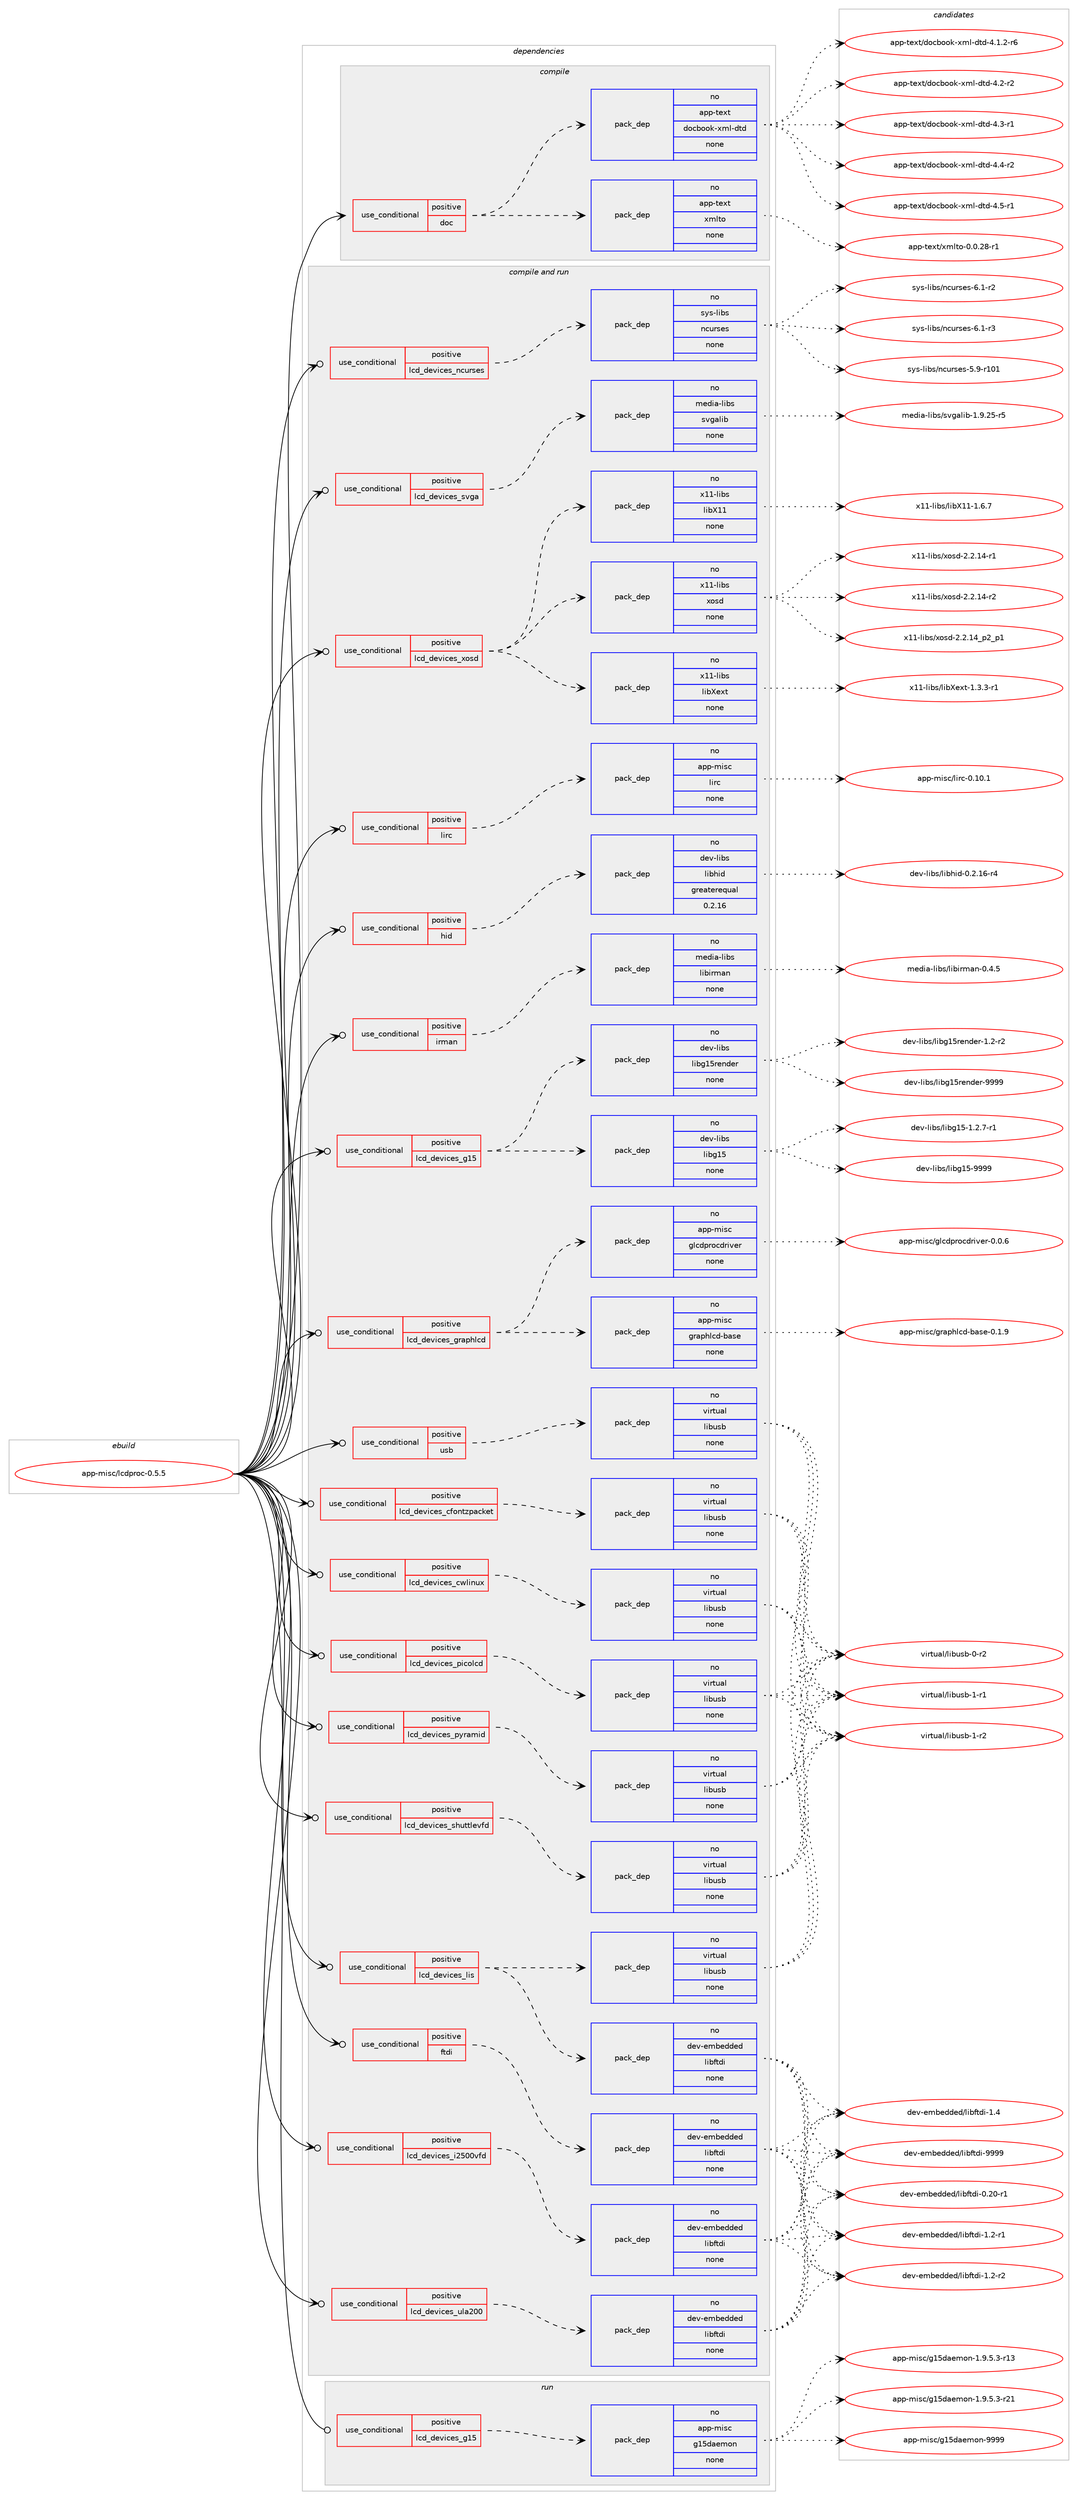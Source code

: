 digraph prolog {

# *************
# Graph options
# *************

newrank=true;
concentrate=true;
compound=true;
graph [rankdir=LR,fontname=Helvetica,fontsize=10,ranksep=1.5];#, ranksep=2.5, nodesep=0.2];
edge  [arrowhead=vee];
node  [fontname=Helvetica,fontsize=10];

# **********
# The ebuild
# **********

subgraph cluster_leftcol {
color=gray;
rank=same;
label=<<i>ebuild</i>>;
id [label="app-misc/lcdproc-0.5.5", color=red, width=4, href="../app-misc/lcdproc-0.5.5.svg"];
}

# ****************
# The dependencies
# ****************

subgraph cluster_midcol {
color=gray;
label=<<i>dependencies</i>>;
subgraph cluster_compile {
fillcolor="#eeeeee";
style=filled;
label=<<i>compile</i>>;
subgraph cond353520 {
dependency1299750 [label=<<TABLE BORDER="0" CELLBORDER="1" CELLSPACING="0" CELLPADDING="4"><TR><TD ROWSPAN="3" CELLPADDING="10">use_conditional</TD></TR><TR><TD>positive</TD></TR><TR><TD>doc</TD></TR></TABLE>>, shape=none, color=red];
subgraph pack926002 {
dependency1299751 [label=<<TABLE BORDER="0" CELLBORDER="1" CELLSPACING="0" CELLPADDING="4" WIDTH="220"><TR><TD ROWSPAN="6" CELLPADDING="30">pack_dep</TD></TR><TR><TD WIDTH="110">no</TD></TR><TR><TD>app-text</TD></TR><TR><TD>xmlto</TD></TR><TR><TD>none</TD></TR><TR><TD></TD></TR></TABLE>>, shape=none, color=blue];
}
dependency1299750:e -> dependency1299751:w [weight=20,style="dashed",arrowhead="vee"];
subgraph pack926003 {
dependency1299752 [label=<<TABLE BORDER="0" CELLBORDER="1" CELLSPACING="0" CELLPADDING="4" WIDTH="220"><TR><TD ROWSPAN="6" CELLPADDING="30">pack_dep</TD></TR><TR><TD WIDTH="110">no</TD></TR><TR><TD>app-text</TD></TR><TR><TD>docbook-xml-dtd</TD></TR><TR><TD>none</TD></TR><TR><TD></TD></TR></TABLE>>, shape=none, color=blue];
}
dependency1299750:e -> dependency1299752:w [weight=20,style="dashed",arrowhead="vee"];
}
id:e -> dependency1299750:w [weight=20,style="solid",arrowhead="vee"];
}
subgraph cluster_compileandrun {
fillcolor="#eeeeee";
style=filled;
label=<<i>compile and run</i>>;
subgraph cond353521 {
dependency1299753 [label=<<TABLE BORDER="0" CELLBORDER="1" CELLSPACING="0" CELLPADDING="4"><TR><TD ROWSPAN="3" CELLPADDING="10">use_conditional</TD></TR><TR><TD>positive</TD></TR><TR><TD>ftdi</TD></TR></TABLE>>, shape=none, color=red];
subgraph pack926004 {
dependency1299754 [label=<<TABLE BORDER="0" CELLBORDER="1" CELLSPACING="0" CELLPADDING="4" WIDTH="220"><TR><TD ROWSPAN="6" CELLPADDING="30">pack_dep</TD></TR><TR><TD WIDTH="110">no</TD></TR><TR><TD>dev-embedded</TD></TR><TR><TD>libftdi</TD></TR><TR><TD>none</TD></TR><TR><TD></TD></TR></TABLE>>, shape=none, color=blue];
}
dependency1299753:e -> dependency1299754:w [weight=20,style="dashed",arrowhead="vee"];
}
id:e -> dependency1299753:w [weight=20,style="solid",arrowhead="odotvee"];
subgraph cond353522 {
dependency1299755 [label=<<TABLE BORDER="0" CELLBORDER="1" CELLSPACING="0" CELLPADDING="4"><TR><TD ROWSPAN="3" CELLPADDING="10">use_conditional</TD></TR><TR><TD>positive</TD></TR><TR><TD>hid</TD></TR></TABLE>>, shape=none, color=red];
subgraph pack926005 {
dependency1299756 [label=<<TABLE BORDER="0" CELLBORDER="1" CELLSPACING="0" CELLPADDING="4" WIDTH="220"><TR><TD ROWSPAN="6" CELLPADDING="30">pack_dep</TD></TR><TR><TD WIDTH="110">no</TD></TR><TR><TD>dev-libs</TD></TR><TR><TD>libhid</TD></TR><TR><TD>greaterequal</TD></TR><TR><TD>0.2.16</TD></TR></TABLE>>, shape=none, color=blue];
}
dependency1299755:e -> dependency1299756:w [weight=20,style="dashed",arrowhead="vee"];
}
id:e -> dependency1299755:w [weight=20,style="solid",arrowhead="odotvee"];
subgraph cond353523 {
dependency1299757 [label=<<TABLE BORDER="0" CELLBORDER="1" CELLSPACING="0" CELLPADDING="4"><TR><TD ROWSPAN="3" CELLPADDING="10">use_conditional</TD></TR><TR><TD>positive</TD></TR><TR><TD>irman</TD></TR></TABLE>>, shape=none, color=red];
subgraph pack926006 {
dependency1299758 [label=<<TABLE BORDER="0" CELLBORDER="1" CELLSPACING="0" CELLPADDING="4" WIDTH="220"><TR><TD ROWSPAN="6" CELLPADDING="30">pack_dep</TD></TR><TR><TD WIDTH="110">no</TD></TR><TR><TD>media-libs</TD></TR><TR><TD>libirman</TD></TR><TR><TD>none</TD></TR><TR><TD></TD></TR></TABLE>>, shape=none, color=blue];
}
dependency1299757:e -> dependency1299758:w [weight=20,style="dashed",arrowhead="vee"];
}
id:e -> dependency1299757:w [weight=20,style="solid",arrowhead="odotvee"];
subgraph cond353524 {
dependency1299759 [label=<<TABLE BORDER="0" CELLBORDER="1" CELLSPACING="0" CELLPADDING="4"><TR><TD ROWSPAN="3" CELLPADDING="10">use_conditional</TD></TR><TR><TD>positive</TD></TR><TR><TD>lcd_devices_cfontzpacket</TD></TR></TABLE>>, shape=none, color=red];
subgraph pack926007 {
dependency1299760 [label=<<TABLE BORDER="0" CELLBORDER="1" CELLSPACING="0" CELLPADDING="4" WIDTH="220"><TR><TD ROWSPAN="6" CELLPADDING="30">pack_dep</TD></TR><TR><TD WIDTH="110">no</TD></TR><TR><TD>virtual</TD></TR><TR><TD>libusb</TD></TR><TR><TD>none</TD></TR><TR><TD></TD></TR></TABLE>>, shape=none, color=blue];
}
dependency1299759:e -> dependency1299760:w [weight=20,style="dashed",arrowhead="vee"];
}
id:e -> dependency1299759:w [weight=20,style="solid",arrowhead="odotvee"];
subgraph cond353525 {
dependency1299761 [label=<<TABLE BORDER="0" CELLBORDER="1" CELLSPACING="0" CELLPADDING="4"><TR><TD ROWSPAN="3" CELLPADDING="10">use_conditional</TD></TR><TR><TD>positive</TD></TR><TR><TD>lcd_devices_cwlinux</TD></TR></TABLE>>, shape=none, color=red];
subgraph pack926008 {
dependency1299762 [label=<<TABLE BORDER="0" CELLBORDER="1" CELLSPACING="0" CELLPADDING="4" WIDTH="220"><TR><TD ROWSPAN="6" CELLPADDING="30">pack_dep</TD></TR><TR><TD WIDTH="110">no</TD></TR><TR><TD>virtual</TD></TR><TR><TD>libusb</TD></TR><TR><TD>none</TD></TR><TR><TD></TD></TR></TABLE>>, shape=none, color=blue];
}
dependency1299761:e -> dependency1299762:w [weight=20,style="dashed",arrowhead="vee"];
}
id:e -> dependency1299761:w [weight=20,style="solid",arrowhead="odotvee"];
subgraph cond353526 {
dependency1299763 [label=<<TABLE BORDER="0" CELLBORDER="1" CELLSPACING="0" CELLPADDING="4"><TR><TD ROWSPAN="3" CELLPADDING="10">use_conditional</TD></TR><TR><TD>positive</TD></TR><TR><TD>lcd_devices_g15</TD></TR></TABLE>>, shape=none, color=red];
subgraph pack926009 {
dependency1299764 [label=<<TABLE BORDER="0" CELLBORDER="1" CELLSPACING="0" CELLPADDING="4" WIDTH="220"><TR><TD ROWSPAN="6" CELLPADDING="30">pack_dep</TD></TR><TR><TD WIDTH="110">no</TD></TR><TR><TD>dev-libs</TD></TR><TR><TD>libg15</TD></TR><TR><TD>none</TD></TR><TR><TD></TD></TR></TABLE>>, shape=none, color=blue];
}
dependency1299763:e -> dependency1299764:w [weight=20,style="dashed",arrowhead="vee"];
subgraph pack926010 {
dependency1299765 [label=<<TABLE BORDER="0" CELLBORDER="1" CELLSPACING="0" CELLPADDING="4" WIDTH="220"><TR><TD ROWSPAN="6" CELLPADDING="30">pack_dep</TD></TR><TR><TD WIDTH="110">no</TD></TR><TR><TD>dev-libs</TD></TR><TR><TD>libg15render</TD></TR><TR><TD>none</TD></TR><TR><TD></TD></TR></TABLE>>, shape=none, color=blue];
}
dependency1299763:e -> dependency1299765:w [weight=20,style="dashed",arrowhead="vee"];
}
id:e -> dependency1299763:w [weight=20,style="solid",arrowhead="odotvee"];
subgraph cond353527 {
dependency1299766 [label=<<TABLE BORDER="0" CELLBORDER="1" CELLSPACING="0" CELLPADDING="4"><TR><TD ROWSPAN="3" CELLPADDING="10">use_conditional</TD></TR><TR><TD>positive</TD></TR><TR><TD>lcd_devices_graphlcd</TD></TR></TABLE>>, shape=none, color=red];
subgraph pack926011 {
dependency1299767 [label=<<TABLE BORDER="0" CELLBORDER="1" CELLSPACING="0" CELLPADDING="4" WIDTH="220"><TR><TD ROWSPAN="6" CELLPADDING="30">pack_dep</TD></TR><TR><TD WIDTH="110">no</TD></TR><TR><TD>app-misc</TD></TR><TR><TD>graphlcd-base</TD></TR><TR><TD>none</TD></TR><TR><TD></TD></TR></TABLE>>, shape=none, color=blue];
}
dependency1299766:e -> dependency1299767:w [weight=20,style="dashed",arrowhead="vee"];
subgraph pack926012 {
dependency1299768 [label=<<TABLE BORDER="0" CELLBORDER="1" CELLSPACING="0" CELLPADDING="4" WIDTH="220"><TR><TD ROWSPAN="6" CELLPADDING="30">pack_dep</TD></TR><TR><TD WIDTH="110">no</TD></TR><TR><TD>app-misc</TD></TR><TR><TD>glcdprocdriver</TD></TR><TR><TD>none</TD></TR><TR><TD></TD></TR></TABLE>>, shape=none, color=blue];
}
dependency1299766:e -> dependency1299768:w [weight=20,style="dashed",arrowhead="vee"];
}
id:e -> dependency1299766:w [weight=20,style="solid",arrowhead="odotvee"];
subgraph cond353528 {
dependency1299769 [label=<<TABLE BORDER="0" CELLBORDER="1" CELLSPACING="0" CELLPADDING="4"><TR><TD ROWSPAN="3" CELLPADDING="10">use_conditional</TD></TR><TR><TD>positive</TD></TR><TR><TD>lcd_devices_i2500vfd</TD></TR></TABLE>>, shape=none, color=red];
subgraph pack926013 {
dependency1299770 [label=<<TABLE BORDER="0" CELLBORDER="1" CELLSPACING="0" CELLPADDING="4" WIDTH="220"><TR><TD ROWSPAN="6" CELLPADDING="30">pack_dep</TD></TR><TR><TD WIDTH="110">no</TD></TR><TR><TD>dev-embedded</TD></TR><TR><TD>libftdi</TD></TR><TR><TD>none</TD></TR><TR><TD></TD></TR></TABLE>>, shape=none, color=blue];
}
dependency1299769:e -> dependency1299770:w [weight=20,style="dashed",arrowhead="vee"];
}
id:e -> dependency1299769:w [weight=20,style="solid",arrowhead="odotvee"];
subgraph cond353529 {
dependency1299771 [label=<<TABLE BORDER="0" CELLBORDER="1" CELLSPACING="0" CELLPADDING="4"><TR><TD ROWSPAN="3" CELLPADDING="10">use_conditional</TD></TR><TR><TD>positive</TD></TR><TR><TD>lcd_devices_lis</TD></TR></TABLE>>, shape=none, color=red];
subgraph pack926014 {
dependency1299772 [label=<<TABLE BORDER="0" CELLBORDER="1" CELLSPACING="0" CELLPADDING="4" WIDTH="220"><TR><TD ROWSPAN="6" CELLPADDING="30">pack_dep</TD></TR><TR><TD WIDTH="110">no</TD></TR><TR><TD>dev-embedded</TD></TR><TR><TD>libftdi</TD></TR><TR><TD>none</TD></TR><TR><TD></TD></TR></TABLE>>, shape=none, color=blue];
}
dependency1299771:e -> dependency1299772:w [weight=20,style="dashed",arrowhead="vee"];
subgraph pack926015 {
dependency1299773 [label=<<TABLE BORDER="0" CELLBORDER="1" CELLSPACING="0" CELLPADDING="4" WIDTH="220"><TR><TD ROWSPAN="6" CELLPADDING="30">pack_dep</TD></TR><TR><TD WIDTH="110">no</TD></TR><TR><TD>virtual</TD></TR><TR><TD>libusb</TD></TR><TR><TD>none</TD></TR><TR><TD></TD></TR></TABLE>>, shape=none, color=blue];
}
dependency1299771:e -> dependency1299773:w [weight=20,style="dashed",arrowhead="vee"];
}
id:e -> dependency1299771:w [weight=20,style="solid",arrowhead="odotvee"];
subgraph cond353530 {
dependency1299774 [label=<<TABLE BORDER="0" CELLBORDER="1" CELLSPACING="0" CELLPADDING="4"><TR><TD ROWSPAN="3" CELLPADDING="10">use_conditional</TD></TR><TR><TD>positive</TD></TR><TR><TD>lcd_devices_ncurses</TD></TR></TABLE>>, shape=none, color=red];
subgraph pack926016 {
dependency1299775 [label=<<TABLE BORDER="0" CELLBORDER="1" CELLSPACING="0" CELLPADDING="4" WIDTH="220"><TR><TD ROWSPAN="6" CELLPADDING="30">pack_dep</TD></TR><TR><TD WIDTH="110">no</TD></TR><TR><TD>sys-libs</TD></TR><TR><TD>ncurses</TD></TR><TR><TD>none</TD></TR><TR><TD></TD></TR></TABLE>>, shape=none, color=blue];
}
dependency1299774:e -> dependency1299775:w [weight=20,style="dashed",arrowhead="vee"];
}
id:e -> dependency1299774:w [weight=20,style="solid",arrowhead="odotvee"];
subgraph cond353531 {
dependency1299776 [label=<<TABLE BORDER="0" CELLBORDER="1" CELLSPACING="0" CELLPADDING="4"><TR><TD ROWSPAN="3" CELLPADDING="10">use_conditional</TD></TR><TR><TD>positive</TD></TR><TR><TD>lcd_devices_picolcd</TD></TR></TABLE>>, shape=none, color=red];
subgraph pack926017 {
dependency1299777 [label=<<TABLE BORDER="0" CELLBORDER="1" CELLSPACING="0" CELLPADDING="4" WIDTH="220"><TR><TD ROWSPAN="6" CELLPADDING="30">pack_dep</TD></TR><TR><TD WIDTH="110">no</TD></TR><TR><TD>virtual</TD></TR><TR><TD>libusb</TD></TR><TR><TD>none</TD></TR><TR><TD></TD></TR></TABLE>>, shape=none, color=blue];
}
dependency1299776:e -> dependency1299777:w [weight=20,style="dashed",arrowhead="vee"];
}
id:e -> dependency1299776:w [weight=20,style="solid",arrowhead="odotvee"];
subgraph cond353532 {
dependency1299778 [label=<<TABLE BORDER="0" CELLBORDER="1" CELLSPACING="0" CELLPADDING="4"><TR><TD ROWSPAN="3" CELLPADDING="10">use_conditional</TD></TR><TR><TD>positive</TD></TR><TR><TD>lcd_devices_pyramid</TD></TR></TABLE>>, shape=none, color=red];
subgraph pack926018 {
dependency1299779 [label=<<TABLE BORDER="0" CELLBORDER="1" CELLSPACING="0" CELLPADDING="4" WIDTH="220"><TR><TD ROWSPAN="6" CELLPADDING="30">pack_dep</TD></TR><TR><TD WIDTH="110">no</TD></TR><TR><TD>virtual</TD></TR><TR><TD>libusb</TD></TR><TR><TD>none</TD></TR><TR><TD></TD></TR></TABLE>>, shape=none, color=blue];
}
dependency1299778:e -> dependency1299779:w [weight=20,style="dashed",arrowhead="vee"];
}
id:e -> dependency1299778:w [weight=20,style="solid",arrowhead="odotvee"];
subgraph cond353533 {
dependency1299780 [label=<<TABLE BORDER="0" CELLBORDER="1" CELLSPACING="0" CELLPADDING="4"><TR><TD ROWSPAN="3" CELLPADDING="10">use_conditional</TD></TR><TR><TD>positive</TD></TR><TR><TD>lcd_devices_shuttlevfd</TD></TR></TABLE>>, shape=none, color=red];
subgraph pack926019 {
dependency1299781 [label=<<TABLE BORDER="0" CELLBORDER="1" CELLSPACING="0" CELLPADDING="4" WIDTH="220"><TR><TD ROWSPAN="6" CELLPADDING="30">pack_dep</TD></TR><TR><TD WIDTH="110">no</TD></TR><TR><TD>virtual</TD></TR><TR><TD>libusb</TD></TR><TR><TD>none</TD></TR><TR><TD></TD></TR></TABLE>>, shape=none, color=blue];
}
dependency1299780:e -> dependency1299781:w [weight=20,style="dashed",arrowhead="vee"];
}
id:e -> dependency1299780:w [weight=20,style="solid",arrowhead="odotvee"];
subgraph cond353534 {
dependency1299782 [label=<<TABLE BORDER="0" CELLBORDER="1" CELLSPACING="0" CELLPADDING="4"><TR><TD ROWSPAN="3" CELLPADDING="10">use_conditional</TD></TR><TR><TD>positive</TD></TR><TR><TD>lcd_devices_svga</TD></TR></TABLE>>, shape=none, color=red];
subgraph pack926020 {
dependency1299783 [label=<<TABLE BORDER="0" CELLBORDER="1" CELLSPACING="0" CELLPADDING="4" WIDTH="220"><TR><TD ROWSPAN="6" CELLPADDING="30">pack_dep</TD></TR><TR><TD WIDTH="110">no</TD></TR><TR><TD>media-libs</TD></TR><TR><TD>svgalib</TD></TR><TR><TD>none</TD></TR><TR><TD></TD></TR></TABLE>>, shape=none, color=blue];
}
dependency1299782:e -> dependency1299783:w [weight=20,style="dashed",arrowhead="vee"];
}
id:e -> dependency1299782:w [weight=20,style="solid",arrowhead="odotvee"];
subgraph cond353535 {
dependency1299784 [label=<<TABLE BORDER="0" CELLBORDER="1" CELLSPACING="0" CELLPADDING="4"><TR><TD ROWSPAN="3" CELLPADDING="10">use_conditional</TD></TR><TR><TD>positive</TD></TR><TR><TD>lcd_devices_ula200</TD></TR></TABLE>>, shape=none, color=red];
subgraph pack926021 {
dependency1299785 [label=<<TABLE BORDER="0" CELLBORDER="1" CELLSPACING="0" CELLPADDING="4" WIDTH="220"><TR><TD ROWSPAN="6" CELLPADDING="30">pack_dep</TD></TR><TR><TD WIDTH="110">no</TD></TR><TR><TD>dev-embedded</TD></TR><TR><TD>libftdi</TD></TR><TR><TD>none</TD></TR><TR><TD></TD></TR></TABLE>>, shape=none, color=blue];
}
dependency1299784:e -> dependency1299785:w [weight=20,style="dashed",arrowhead="vee"];
}
id:e -> dependency1299784:w [weight=20,style="solid",arrowhead="odotvee"];
subgraph cond353536 {
dependency1299786 [label=<<TABLE BORDER="0" CELLBORDER="1" CELLSPACING="0" CELLPADDING="4"><TR><TD ROWSPAN="3" CELLPADDING="10">use_conditional</TD></TR><TR><TD>positive</TD></TR><TR><TD>lcd_devices_xosd</TD></TR></TABLE>>, shape=none, color=red];
subgraph pack926022 {
dependency1299787 [label=<<TABLE BORDER="0" CELLBORDER="1" CELLSPACING="0" CELLPADDING="4" WIDTH="220"><TR><TD ROWSPAN="6" CELLPADDING="30">pack_dep</TD></TR><TR><TD WIDTH="110">no</TD></TR><TR><TD>x11-libs</TD></TR><TR><TD>xosd</TD></TR><TR><TD>none</TD></TR><TR><TD></TD></TR></TABLE>>, shape=none, color=blue];
}
dependency1299786:e -> dependency1299787:w [weight=20,style="dashed",arrowhead="vee"];
subgraph pack926023 {
dependency1299788 [label=<<TABLE BORDER="0" CELLBORDER="1" CELLSPACING="0" CELLPADDING="4" WIDTH="220"><TR><TD ROWSPAN="6" CELLPADDING="30">pack_dep</TD></TR><TR><TD WIDTH="110">no</TD></TR><TR><TD>x11-libs</TD></TR><TR><TD>libX11</TD></TR><TR><TD>none</TD></TR><TR><TD></TD></TR></TABLE>>, shape=none, color=blue];
}
dependency1299786:e -> dependency1299788:w [weight=20,style="dashed",arrowhead="vee"];
subgraph pack926024 {
dependency1299789 [label=<<TABLE BORDER="0" CELLBORDER="1" CELLSPACING="0" CELLPADDING="4" WIDTH="220"><TR><TD ROWSPAN="6" CELLPADDING="30">pack_dep</TD></TR><TR><TD WIDTH="110">no</TD></TR><TR><TD>x11-libs</TD></TR><TR><TD>libXext</TD></TR><TR><TD>none</TD></TR><TR><TD></TD></TR></TABLE>>, shape=none, color=blue];
}
dependency1299786:e -> dependency1299789:w [weight=20,style="dashed",arrowhead="vee"];
}
id:e -> dependency1299786:w [weight=20,style="solid",arrowhead="odotvee"];
subgraph cond353537 {
dependency1299790 [label=<<TABLE BORDER="0" CELLBORDER="1" CELLSPACING="0" CELLPADDING="4"><TR><TD ROWSPAN="3" CELLPADDING="10">use_conditional</TD></TR><TR><TD>positive</TD></TR><TR><TD>lirc</TD></TR></TABLE>>, shape=none, color=red];
subgraph pack926025 {
dependency1299791 [label=<<TABLE BORDER="0" CELLBORDER="1" CELLSPACING="0" CELLPADDING="4" WIDTH="220"><TR><TD ROWSPAN="6" CELLPADDING="30">pack_dep</TD></TR><TR><TD WIDTH="110">no</TD></TR><TR><TD>app-misc</TD></TR><TR><TD>lirc</TD></TR><TR><TD>none</TD></TR><TR><TD></TD></TR></TABLE>>, shape=none, color=blue];
}
dependency1299790:e -> dependency1299791:w [weight=20,style="dashed",arrowhead="vee"];
}
id:e -> dependency1299790:w [weight=20,style="solid",arrowhead="odotvee"];
subgraph cond353538 {
dependency1299792 [label=<<TABLE BORDER="0" CELLBORDER="1" CELLSPACING="0" CELLPADDING="4"><TR><TD ROWSPAN="3" CELLPADDING="10">use_conditional</TD></TR><TR><TD>positive</TD></TR><TR><TD>usb</TD></TR></TABLE>>, shape=none, color=red];
subgraph pack926026 {
dependency1299793 [label=<<TABLE BORDER="0" CELLBORDER="1" CELLSPACING="0" CELLPADDING="4" WIDTH="220"><TR><TD ROWSPAN="6" CELLPADDING="30">pack_dep</TD></TR><TR><TD WIDTH="110">no</TD></TR><TR><TD>virtual</TD></TR><TR><TD>libusb</TD></TR><TR><TD>none</TD></TR><TR><TD></TD></TR></TABLE>>, shape=none, color=blue];
}
dependency1299792:e -> dependency1299793:w [weight=20,style="dashed",arrowhead="vee"];
}
id:e -> dependency1299792:w [weight=20,style="solid",arrowhead="odotvee"];
}
subgraph cluster_run {
fillcolor="#eeeeee";
style=filled;
label=<<i>run</i>>;
subgraph cond353539 {
dependency1299794 [label=<<TABLE BORDER="0" CELLBORDER="1" CELLSPACING="0" CELLPADDING="4"><TR><TD ROWSPAN="3" CELLPADDING="10">use_conditional</TD></TR><TR><TD>positive</TD></TR><TR><TD>lcd_devices_g15</TD></TR></TABLE>>, shape=none, color=red];
subgraph pack926027 {
dependency1299795 [label=<<TABLE BORDER="0" CELLBORDER="1" CELLSPACING="0" CELLPADDING="4" WIDTH="220"><TR><TD ROWSPAN="6" CELLPADDING="30">pack_dep</TD></TR><TR><TD WIDTH="110">no</TD></TR><TR><TD>app-misc</TD></TR><TR><TD>g15daemon</TD></TR><TR><TD>none</TD></TR><TR><TD></TD></TR></TABLE>>, shape=none, color=blue];
}
dependency1299794:e -> dependency1299795:w [weight=20,style="dashed",arrowhead="vee"];
}
id:e -> dependency1299794:w [weight=20,style="solid",arrowhead="odot"];
}
}

# **************
# The candidates
# **************

subgraph cluster_choices {
rank=same;
color=gray;
label=<<i>candidates</i>>;

subgraph choice926002 {
color=black;
nodesep=1;
choice971121124511610112011647120109108116111454846484650564511449 [label="app-text/xmlto-0.0.28-r1", color=red, width=4,href="../app-text/xmlto-0.0.28-r1.svg"];
dependency1299751:e -> choice971121124511610112011647120109108116111454846484650564511449:w [style=dotted,weight="100"];
}
subgraph choice926003 {
color=black;
nodesep=1;
choice971121124511610112011647100111999811111110745120109108451001161004552464946504511454 [label="app-text/docbook-xml-dtd-4.1.2-r6", color=red, width=4,href="../app-text/docbook-xml-dtd-4.1.2-r6.svg"];
choice97112112451161011201164710011199981111111074512010910845100116100455246504511450 [label="app-text/docbook-xml-dtd-4.2-r2", color=red, width=4,href="../app-text/docbook-xml-dtd-4.2-r2.svg"];
choice97112112451161011201164710011199981111111074512010910845100116100455246514511449 [label="app-text/docbook-xml-dtd-4.3-r1", color=red, width=4,href="../app-text/docbook-xml-dtd-4.3-r1.svg"];
choice97112112451161011201164710011199981111111074512010910845100116100455246524511450 [label="app-text/docbook-xml-dtd-4.4-r2", color=red, width=4,href="../app-text/docbook-xml-dtd-4.4-r2.svg"];
choice97112112451161011201164710011199981111111074512010910845100116100455246534511449 [label="app-text/docbook-xml-dtd-4.5-r1", color=red, width=4,href="../app-text/docbook-xml-dtd-4.5-r1.svg"];
dependency1299752:e -> choice971121124511610112011647100111999811111110745120109108451001161004552464946504511454:w [style=dotted,weight="100"];
dependency1299752:e -> choice97112112451161011201164710011199981111111074512010910845100116100455246504511450:w [style=dotted,weight="100"];
dependency1299752:e -> choice97112112451161011201164710011199981111111074512010910845100116100455246514511449:w [style=dotted,weight="100"];
dependency1299752:e -> choice97112112451161011201164710011199981111111074512010910845100116100455246524511450:w [style=dotted,weight="100"];
dependency1299752:e -> choice97112112451161011201164710011199981111111074512010910845100116100455246534511449:w [style=dotted,weight="100"];
}
subgraph choice926004 {
color=black;
nodesep=1;
choice1001011184510110998101100100101100471081059810211610010545484650484511449 [label="dev-embedded/libftdi-0.20-r1", color=red, width=4,href="../dev-embedded/libftdi-0.20-r1.svg"];
choice10010111845101109981011001001011004710810598102116100105454946504511449 [label="dev-embedded/libftdi-1.2-r1", color=red, width=4,href="../dev-embedded/libftdi-1.2-r1.svg"];
choice10010111845101109981011001001011004710810598102116100105454946504511450 [label="dev-embedded/libftdi-1.2-r2", color=red, width=4,href="../dev-embedded/libftdi-1.2-r2.svg"];
choice1001011184510110998101100100101100471081059810211610010545494652 [label="dev-embedded/libftdi-1.4", color=red, width=4,href="../dev-embedded/libftdi-1.4.svg"];
choice100101118451011099810110010010110047108105981021161001054557575757 [label="dev-embedded/libftdi-9999", color=red, width=4,href="../dev-embedded/libftdi-9999.svg"];
dependency1299754:e -> choice1001011184510110998101100100101100471081059810211610010545484650484511449:w [style=dotted,weight="100"];
dependency1299754:e -> choice10010111845101109981011001001011004710810598102116100105454946504511449:w [style=dotted,weight="100"];
dependency1299754:e -> choice10010111845101109981011001001011004710810598102116100105454946504511450:w [style=dotted,weight="100"];
dependency1299754:e -> choice1001011184510110998101100100101100471081059810211610010545494652:w [style=dotted,weight="100"];
dependency1299754:e -> choice100101118451011099810110010010110047108105981021161001054557575757:w [style=dotted,weight="100"];
}
subgraph choice926005 {
color=black;
nodesep=1;
choice10010111845108105981154710810598104105100454846504649544511452 [label="dev-libs/libhid-0.2.16-r4", color=red, width=4,href="../dev-libs/libhid-0.2.16-r4.svg"];
dependency1299756:e -> choice10010111845108105981154710810598104105100454846504649544511452:w [style=dotted,weight="100"];
}
subgraph choice926006 {
color=black;
nodesep=1;
choice109101100105974510810598115471081059810511410997110454846524653 [label="media-libs/libirman-0.4.5", color=red, width=4,href="../media-libs/libirman-0.4.5.svg"];
dependency1299758:e -> choice109101100105974510810598115471081059810511410997110454846524653:w [style=dotted,weight="100"];
}
subgraph choice926007 {
color=black;
nodesep=1;
choice1181051141161179710847108105981171159845484511450 [label="virtual/libusb-0-r2", color=red, width=4,href="../virtual/libusb-0-r2.svg"];
choice1181051141161179710847108105981171159845494511449 [label="virtual/libusb-1-r1", color=red, width=4,href="../virtual/libusb-1-r1.svg"];
choice1181051141161179710847108105981171159845494511450 [label="virtual/libusb-1-r2", color=red, width=4,href="../virtual/libusb-1-r2.svg"];
dependency1299760:e -> choice1181051141161179710847108105981171159845484511450:w [style=dotted,weight="100"];
dependency1299760:e -> choice1181051141161179710847108105981171159845494511449:w [style=dotted,weight="100"];
dependency1299760:e -> choice1181051141161179710847108105981171159845494511450:w [style=dotted,weight="100"];
}
subgraph choice926008 {
color=black;
nodesep=1;
choice1181051141161179710847108105981171159845484511450 [label="virtual/libusb-0-r2", color=red, width=4,href="../virtual/libusb-0-r2.svg"];
choice1181051141161179710847108105981171159845494511449 [label="virtual/libusb-1-r1", color=red, width=4,href="../virtual/libusb-1-r1.svg"];
choice1181051141161179710847108105981171159845494511450 [label="virtual/libusb-1-r2", color=red, width=4,href="../virtual/libusb-1-r2.svg"];
dependency1299762:e -> choice1181051141161179710847108105981171159845484511450:w [style=dotted,weight="100"];
dependency1299762:e -> choice1181051141161179710847108105981171159845494511449:w [style=dotted,weight="100"];
dependency1299762:e -> choice1181051141161179710847108105981171159845494511450:w [style=dotted,weight="100"];
}
subgraph choice926009 {
color=black;
nodesep=1;
choice1001011184510810598115471081059810349534549465046554511449 [label="dev-libs/libg15-1.2.7-r1", color=red, width=4,href="../dev-libs/libg15-1.2.7-r1.svg"];
choice1001011184510810598115471081059810349534557575757 [label="dev-libs/libg15-9999", color=red, width=4,href="../dev-libs/libg15-9999.svg"];
dependency1299764:e -> choice1001011184510810598115471081059810349534549465046554511449:w [style=dotted,weight="100"];
dependency1299764:e -> choice1001011184510810598115471081059810349534557575757:w [style=dotted,weight="100"];
}
subgraph choice926010 {
color=black;
nodesep=1;
choice100101118451081059811547108105981034953114101110100101114454946504511450 [label="dev-libs/libg15render-1.2-r2", color=red, width=4,href="../dev-libs/libg15render-1.2-r2.svg"];
choice1001011184510810598115471081059810349531141011101001011144557575757 [label="dev-libs/libg15render-9999", color=red, width=4,href="../dev-libs/libg15render-9999.svg"];
dependency1299765:e -> choice100101118451081059811547108105981034953114101110100101114454946504511450:w [style=dotted,weight="100"];
dependency1299765:e -> choice1001011184510810598115471081059810349531141011101001011144557575757:w [style=dotted,weight="100"];
}
subgraph choice926011 {
color=black;
nodesep=1;
choice971121124510910511599471031149711210410899100459897115101454846494657 [label="app-misc/graphlcd-base-0.1.9", color=red, width=4,href="../app-misc/graphlcd-base-0.1.9.svg"];
dependency1299767:e -> choice971121124510910511599471031149711210410899100459897115101454846494657:w [style=dotted,weight="100"];
}
subgraph choice926012 {
color=black;
nodesep=1;
choice971121124510910511599471031089910011211411199100114105118101114454846484654 [label="app-misc/glcdprocdriver-0.0.6", color=red, width=4,href="../app-misc/glcdprocdriver-0.0.6.svg"];
dependency1299768:e -> choice971121124510910511599471031089910011211411199100114105118101114454846484654:w [style=dotted,weight="100"];
}
subgraph choice926013 {
color=black;
nodesep=1;
choice1001011184510110998101100100101100471081059810211610010545484650484511449 [label="dev-embedded/libftdi-0.20-r1", color=red, width=4,href="../dev-embedded/libftdi-0.20-r1.svg"];
choice10010111845101109981011001001011004710810598102116100105454946504511449 [label="dev-embedded/libftdi-1.2-r1", color=red, width=4,href="../dev-embedded/libftdi-1.2-r1.svg"];
choice10010111845101109981011001001011004710810598102116100105454946504511450 [label="dev-embedded/libftdi-1.2-r2", color=red, width=4,href="../dev-embedded/libftdi-1.2-r2.svg"];
choice1001011184510110998101100100101100471081059810211610010545494652 [label="dev-embedded/libftdi-1.4", color=red, width=4,href="../dev-embedded/libftdi-1.4.svg"];
choice100101118451011099810110010010110047108105981021161001054557575757 [label="dev-embedded/libftdi-9999", color=red, width=4,href="../dev-embedded/libftdi-9999.svg"];
dependency1299770:e -> choice1001011184510110998101100100101100471081059810211610010545484650484511449:w [style=dotted,weight="100"];
dependency1299770:e -> choice10010111845101109981011001001011004710810598102116100105454946504511449:w [style=dotted,weight="100"];
dependency1299770:e -> choice10010111845101109981011001001011004710810598102116100105454946504511450:w [style=dotted,weight="100"];
dependency1299770:e -> choice1001011184510110998101100100101100471081059810211610010545494652:w [style=dotted,weight="100"];
dependency1299770:e -> choice100101118451011099810110010010110047108105981021161001054557575757:w [style=dotted,weight="100"];
}
subgraph choice926014 {
color=black;
nodesep=1;
choice1001011184510110998101100100101100471081059810211610010545484650484511449 [label="dev-embedded/libftdi-0.20-r1", color=red, width=4,href="../dev-embedded/libftdi-0.20-r1.svg"];
choice10010111845101109981011001001011004710810598102116100105454946504511449 [label="dev-embedded/libftdi-1.2-r1", color=red, width=4,href="../dev-embedded/libftdi-1.2-r1.svg"];
choice10010111845101109981011001001011004710810598102116100105454946504511450 [label="dev-embedded/libftdi-1.2-r2", color=red, width=4,href="../dev-embedded/libftdi-1.2-r2.svg"];
choice1001011184510110998101100100101100471081059810211610010545494652 [label="dev-embedded/libftdi-1.4", color=red, width=4,href="../dev-embedded/libftdi-1.4.svg"];
choice100101118451011099810110010010110047108105981021161001054557575757 [label="dev-embedded/libftdi-9999", color=red, width=4,href="../dev-embedded/libftdi-9999.svg"];
dependency1299772:e -> choice1001011184510110998101100100101100471081059810211610010545484650484511449:w [style=dotted,weight="100"];
dependency1299772:e -> choice10010111845101109981011001001011004710810598102116100105454946504511449:w [style=dotted,weight="100"];
dependency1299772:e -> choice10010111845101109981011001001011004710810598102116100105454946504511450:w [style=dotted,weight="100"];
dependency1299772:e -> choice1001011184510110998101100100101100471081059810211610010545494652:w [style=dotted,weight="100"];
dependency1299772:e -> choice100101118451011099810110010010110047108105981021161001054557575757:w [style=dotted,weight="100"];
}
subgraph choice926015 {
color=black;
nodesep=1;
choice1181051141161179710847108105981171159845484511450 [label="virtual/libusb-0-r2", color=red, width=4,href="../virtual/libusb-0-r2.svg"];
choice1181051141161179710847108105981171159845494511449 [label="virtual/libusb-1-r1", color=red, width=4,href="../virtual/libusb-1-r1.svg"];
choice1181051141161179710847108105981171159845494511450 [label="virtual/libusb-1-r2", color=red, width=4,href="../virtual/libusb-1-r2.svg"];
dependency1299773:e -> choice1181051141161179710847108105981171159845484511450:w [style=dotted,weight="100"];
dependency1299773:e -> choice1181051141161179710847108105981171159845494511449:w [style=dotted,weight="100"];
dependency1299773:e -> choice1181051141161179710847108105981171159845494511450:w [style=dotted,weight="100"];
}
subgraph choice926016 {
color=black;
nodesep=1;
choice115121115451081059811547110991171141151011154553465745114494849 [label="sys-libs/ncurses-5.9-r101", color=red, width=4,href="../sys-libs/ncurses-5.9-r101.svg"];
choice11512111545108105981154711099117114115101115455446494511450 [label="sys-libs/ncurses-6.1-r2", color=red, width=4,href="../sys-libs/ncurses-6.1-r2.svg"];
choice11512111545108105981154711099117114115101115455446494511451 [label="sys-libs/ncurses-6.1-r3", color=red, width=4,href="../sys-libs/ncurses-6.1-r3.svg"];
dependency1299775:e -> choice115121115451081059811547110991171141151011154553465745114494849:w [style=dotted,weight="100"];
dependency1299775:e -> choice11512111545108105981154711099117114115101115455446494511450:w [style=dotted,weight="100"];
dependency1299775:e -> choice11512111545108105981154711099117114115101115455446494511451:w [style=dotted,weight="100"];
}
subgraph choice926017 {
color=black;
nodesep=1;
choice1181051141161179710847108105981171159845484511450 [label="virtual/libusb-0-r2", color=red, width=4,href="../virtual/libusb-0-r2.svg"];
choice1181051141161179710847108105981171159845494511449 [label="virtual/libusb-1-r1", color=red, width=4,href="../virtual/libusb-1-r1.svg"];
choice1181051141161179710847108105981171159845494511450 [label="virtual/libusb-1-r2", color=red, width=4,href="../virtual/libusb-1-r2.svg"];
dependency1299777:e -> choice1181051141161179710847108105981171159845484511450:w [style=dotted,weight="100"];
dependency1299777:e -> choice1181051141161179710847108105981171159845494511449:w [style=dotted,weight="100"];
dependency1299777:e -> choice1181051141161179710847108105981171159845494511450:w [style=dotted,weight="100"];
}
subgraph choice926018 {
color=black;
nodesep=1;
choice1181051141161179710847108105981171159845484511450 [label="virtual/libusb-0-r2", color=red, width=4,href="../virtual/libusb-0-r2.svg"];
choice1181051141161179710847108105981171159845494511449 [label="virtual/libusb-1-r1", color=red, width=4,href="../virtual/libusb-1-r1.svg"];
choice1181051141161179710847108105981171159845494511450 [label="virtual/libusb-1-r2", color=red, width=4,href="../virtual/libusb-1-r2.svg"];
dependency1299779:e -> choice1181051141161179710847108105981171159845484511450:w [style=dotted,weight="100"];
dependency1299779:e -> choice1181051141161179710847108105981171159845494511449:w [style=dotted,weight="100"];
dependency1299779:e -> choice1181051141161179710847108105981171159845494511450:w [style=dotted,weight="100"];
}
subgraph choice926019 {
color=black;
nodesep=1;
choice1181051141161179710847108105981171159845484511450 [label="virtual/libusb-0-r2", color=red, width=4,href="../virtual/libusb-0-r2.svg"];
choice1181051141161179710847108105981171159845494511449 [label="virtual/libusb-1-r1", color=red, width=4,href="../virtual/libusb-1-r1.svg"];
choice1181051141161179710847108105981171159845494511450 [label="virtual/libusb-1-r2", color=red, width=4,href="../virtual/libusb-1-r2.svg"];
dependency1299781:e -> choice1181051141161179710847108105981171159845484511450:w [style=dotted,weight="100"];
dependency1299781:e -> choice1181051141161179710847108105981171159845494511449:w [style=dotted,weight="100"];
dependency1299781:e -> choice1181051141161179710847108105981171159845494511450:w [style=dotted,weight="100"];
}
subgraph choice926020 {
color=black;
nodesep=1;
choice109101100105974510810598115471151181039710810598454946574650534511453 [label="media-libs/svgalib-1.9.25-r5", color=red, width=4,href="../media-libs/svgalib-1.9.25-r5.svg"];
dependency1299783:e -> choice109101100105974510810598115471151181039710810598454946574650534511453:w [style=dotted,weight="100"];
}
subgraph choice926021 {
color=black;
nodesep=1;
choice1001011184510110998101100100101100471081059810211610010545484650484511449 [label="dev-embedded/libftdi-0.20-r1", color=red, width=4,href="../dev-embedded/libftdi-0.20-r1.svg"];
choice10010111845101109981011001001011004710810598102116100105454946504511449 [label="dev-embedded/libftdi-1.2-r1", color=red, width=4,href="../dev-embedded/libftdi-1.2-r1.svg"];
choice10010111845101109981011001001011004710810598102116100105454946504511450 [label="dev-embedded/libftdi-1.2-r2", color=red, width=4,href="../dev-embedded/libftdi-1.2-r2.svg"];
choice1001011184510110998101100100101100471081059810211610010545494652 [label="dev-embedded/libftdi-1.4", color=red, width=4,href="../dev-embedded/libftdi-1.4.svg"];
choice100101118451011099810110010010110047108105981021161001054557575757 [label="dev-embedded/libftdi-9999", color=red, width=4,href="../dev-embedded/libftdi-9999.svg"];
dependency1299785:e -> choice1001011184510110998101100100101100471081059810211610010545484650484511449:w [style=dotted,weight="100"];
dependency1299785:e -> choice10010111845101109981011001001011004710810598102116100105454946504511449:w [style=dotted,weight="100"];
dependency1299785:e -> choice10010111845101109981011001001011004710810598102116100105454946504511450:w [style=dotted,weight="100"];
dependency1299785:e -> choice1001011184510110998101100100101100471081059810211610010545494652:w [style=dotted,weight="100"];
dependency1299785:e -> choice100101118451011099810110010010110047108105981021161001054557575757:w [style=dotted,weight="100"];
}
subgraph choice926022 {
color=black;
nodesep=1;
choice1204949451081059811547120111115100455046504649524511449 [label="x11-libs/xosd-2.2.14-r1", color=red, width=4,href="../x11-libs/xosd-2.2.14-r1.svg"];
choice1204949451081059811547120111115100455046504649524511450 [label="x11-libs/xosd-2.2.14-r2", color=red, width=4,href="../x11-libs/xosd-2.2.14-r2.svg"];
choice12049494510810598115471201111151004550465046495295112509511249 [label="x11-libs/xosd-2.2.14_p2_p1", color=red, width=4,href="../x11-libs/xosd-2.2.14_p2_p1.svg"];
dependency1299787:e -> choice1204949451081059811547120111115100455046504649524511449:w [style=dotted,weight="100"];
dependency1299787:e -> choice1204949451081059811547120111115100455046504649524511450:w [style=dotted,weight="100"];
dependency1299787:e -> choice12049494510810598115471201111151004550465046495295112509511249:w [style=dotted,weight="100"];
}
subgraph choice926023 {
color=black;
nodesep=1;
choice120494945108105981154710810598884949454946544655 [label="x11-libs/libX11-1.6.7", color=red, width=4,href="../x11-libs/libX11-1.6.7.svg"];
dependency1299788:e -> choice120494945108105981154710810598884949454946544655:w [style=dotted,weight="100"];
}
subgraph choice926024 {
color=black;
nodesep=1;
choice120494945108105981154710810598881011201164549465146514511449 [label="x11-libs/libXext-1.3.3-r1", color=red, width=4,href="../x11-libs/libXext-1.3.3-r1.svg"];
dependency1299789:e -> choice120494945108105981154710810598881011201164549465146514511449:w [style=dotted,weight="100"];
}
subgraph choice926025 {
color=black;
nodesep=1;
choice971121124510910511599471081051149945484649484649 [label="app-misc/lirc-0.10.1", color=red, width=4,href="../app-misc/lirc-0.10.1.svg"];
dependency1299791:e -> choice971121124510910511599471081051149945484649484649:w [style=dotted,weight="100"];
}
subgraph choice926026 {
color=black;
nodesep=1;
choice1181051141161179710847108105981171159845484511450 [label="virtual/libusb-0-r2", color=red, width=4,href="../virtual/libusb-0-r2.svg"];
choice1181051141161179710847108105981171159845494511449 [label="virtual/libusb-1-r1", color=red, width=4,href="../virtual/libusb-1-r1.svg"];
choice1181051141161179710847108105981171159845494511450 [label="virtual/libusb-1-r2", color=red, width=4,href="../virtual/libusb-1-r2.svg"];
dependency1299793:e -> choice1181051141161179710847108105981171159845484511450:w [style=dotted,weight="100"];
dependency1299793:e -> choice1181051141161179710847108105981171159845494511449:w [style=dotted,weight="100"];
dependency1299793:e -> choice1181051141161179710847108105981171159845494511450:w [style=dotted,weight="100"];
}
subgraph choice926027 {
color=black;
nodesep=1;
choice971121124510910511599471034953100971011091111104549465746534651451144951 [label="app-misc/g15daemon-1.9.5.3-r13", color=red, width=4,href="../app-misc/g15daemon-1.9.5.3-r13.svg"];
choice971121124510910511599471034953100971011091111104549465746534651451145049 [label="app-misc/g15daemon-1.9.5.3-r21", color=red, width=4,href="../app-misc/g15daemon-1.9.5.3-r21.svg"];
choice971121124510910511599471034953100971011091111104557575757 [label="app-misc/g15daemon-9999", color=red, width=4,href="../app-misc/g15daemon-9999.svg"];
dependency1299795:e -> choice971121124510910511599471034953100971011091111104549465746534651451144951:w [style=dotted,weight="100"];
dependency1299795:e -> choice971121124510910511599471034953100971011091111104549465746534651451145049:w [style=dotted,weight="100"];
dependency1299795:e -> choice971121124510910511599471034953100971011091111104557575757:w [style=dotted,weight="100"];
}
}

}
